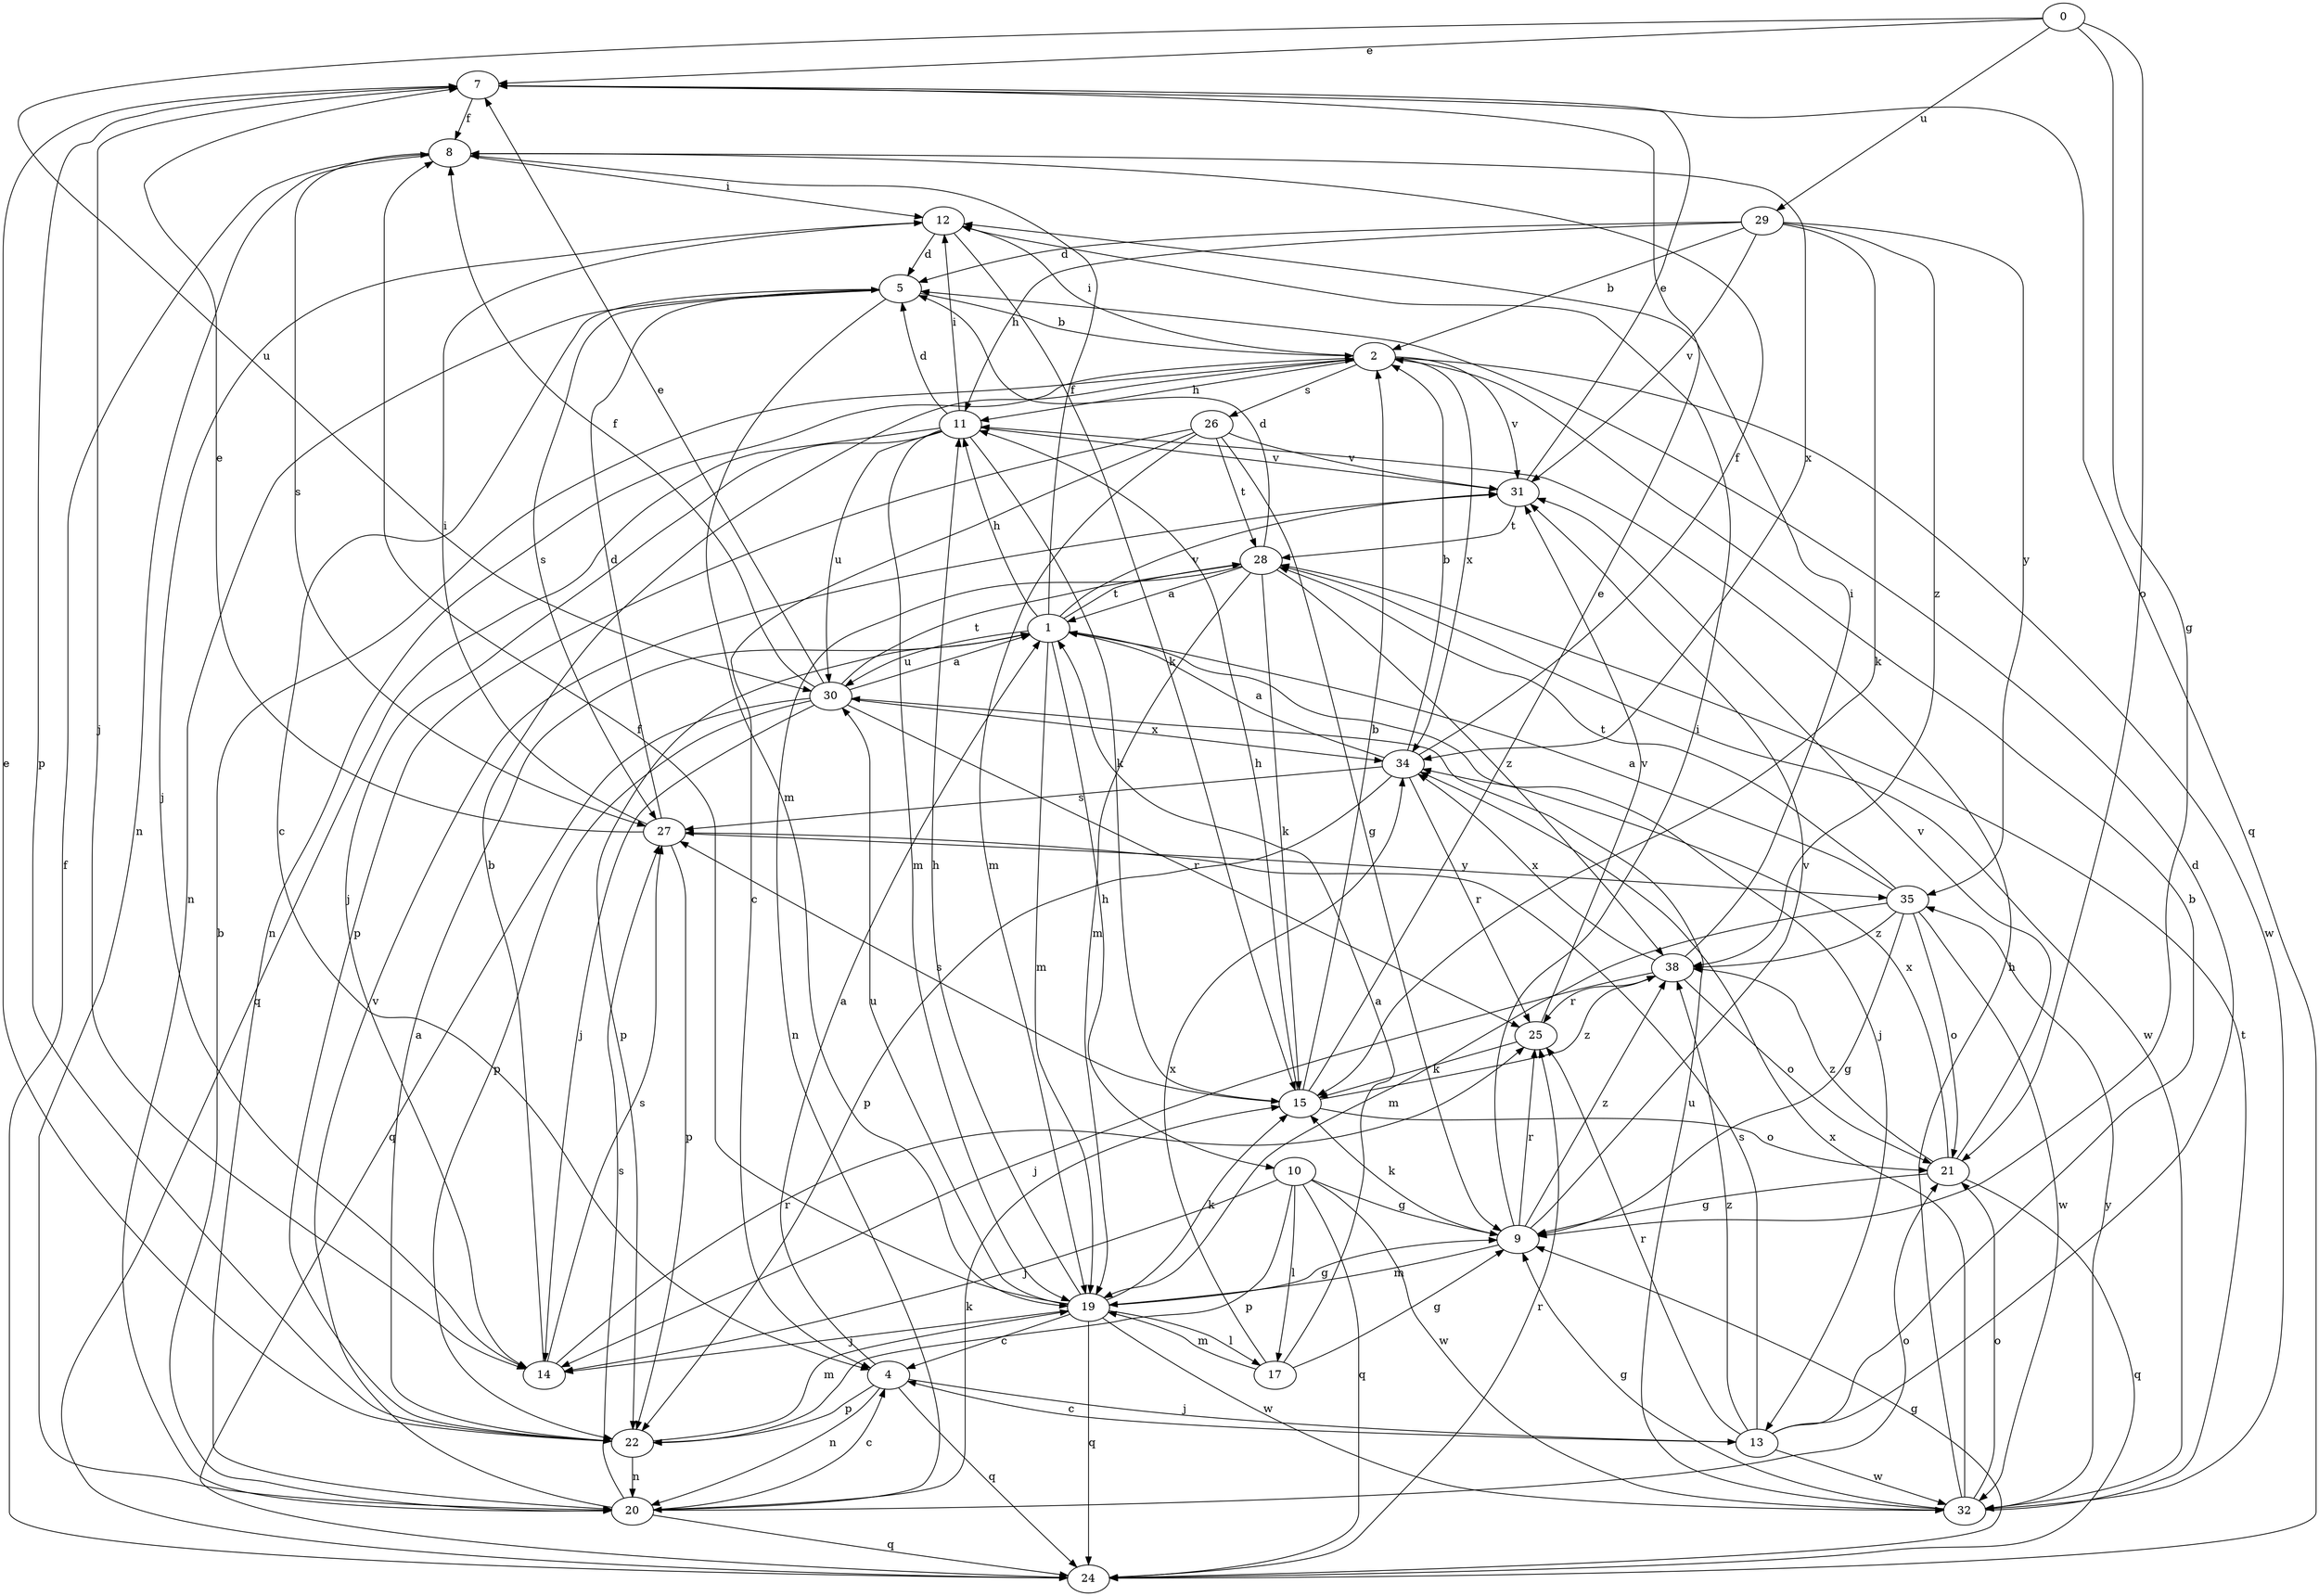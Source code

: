 strict digraph  {
0;
1;
2;
4;
5;
7;
8;
9;
10;
11;
12;
13;
14;
15;
17;
19;
20;
21;
22;
24;
25;
26;
27;
28;
29;
30;
31;
32;
34;
35;
38;
0 -> 7  [label=e];
0 -> 9  [label=g];
0 -> 21  [label=o];
0 -> 29  [label=u];
0 -> 30  [label=u];
1 -> 8  [label=f];
1 -> 10  [label=h];
1 -> 11  [label=h];
1 -> 13  [label=j];
1 -> 19  [label=m];
1 -> 22  [label=p];
1 -> 28  [label=t];
1 -> 30  [label=u];
1 -> 31  [label=v];
2 -> 11  [label=h];
2 -> 12  [label=i];
2 -> 20  [label=n];
2 -> 26  [label=s];
2 -> 31  [label=v];
2 -> 32  [label=w];
2 -> 34  [label=x];
4 -> 1  [label=a];
4 -> 13  [label=j];
4 -> 20  [label=n];
4 -> 22  [label=p];
4 -> 24  [label=q];
5 -> 2  [label=b];
5 -> 4  [label=c];
5 -> 19  [label=m];
5 -> 20  [label=n];
5 -> 27  [label=s];
7 -> 8  [label=f];
7 -> 14  [label=j];
7 -> 22  [label=p];
7 -> 24  [label=q];
8 -> 12  [label=i];
8 -> 20  [label=n];
8 -> 27  [label=s];
8 -> 34  [label=x];
9 -> 12  [label=i];
9 -> 15  [label=k];
9 -> 19  [label=m];
9 -> 25  [label=r];
9 -> 31  [label=v];
9 -> 38  [label=z];
10 -> 9  [label=g];
10 -> 14  [label=j];
10 -> 17  [label=l];
10 -> 22  [label=p];
10 -> 24  [label=q];
10 -> 32  [label=w];
11 -> 5  [label=d];
11 -> 12  [label=i];
11 -> 14  [label=j];
11 -> 15  [label=k];
11 -> 19  [label=m];
11 -> 24  [label=q];
11 -> 30  [label=u];
11 -> 31  [label=v];
12 -> 5  [label=d];
12 -> 14  [label=j];
12 -> 15  [label=k];
13 -> 2  [label=b];
13 -> 4  [label=c];
13 -> 5  [label=d];
13 -> 25  [label=r];
13 -> 27  [label=s];
13 -> 32  [label=w];
13 -> 38  [label=z];
14 -> 2  [label=b];
14 -> 25  [label=r];
14 -> 27  [label=s];
15 -> 2  [label=b];
15 -> 7  [label=e];
15 -> 11  [label=h];
15 -> 21  [label=o];
15 -> 27  [label=s];
15 -> 38  [label=z];
17 -> 1  [label=a];
17 -> 9  [label=g];
17 -> 19  [label=m];
17 -> 34  [label=x];
19 -> 4  [label=c];
19 -> 8  [label=f];
19 -> 9  [label=g];
19 -> 11  [label=h];
19 -> 14  [label=j];
19 -> 15  [label=k];
19 -> 17  [label=l];
19 -> 24  [label=q];
19 -> 30  [label=u];
19 -> 32  [label=w];
20 -> 2  [label=b];
20 -> 4  [label=c];
20 -> 15  [label=k];
20 -> 21  [label=o];
20 -> 24  [label=q];
20 -> 27  [label=s];
20 -> 31  [label=v];
21 -> 9  [label=g];
21 -> 24  [label=q];
21 -> 31  [label=v];
21 -> 34  [label=x];
21 -> 38  [label=z];
22 -> 1  [label=a];
22 -> 7  [label=e];
22 -> 19  [label=m];
22 -> 20  [label=n];
24 -> 8  [label=f];
24 -> 9  [label=g];
24 -> 25  [label=r];
25 -> 15  [label=k];
25 -> 31  [label=v];
26 -> 4  [label=c];
26 -> 9  [label=g];
26 -> 19  [label=m];
26 -> 22  [label=p];
26 -> 28  [label=t];
26 -> 31  [label=v];
27 -> 5  [label=d];
27 -> 7  [label=e];
27 -> 12  [label=i];
27 -> 22  [label=p];
27 -> 35  [label=y];
28 -> 1  [label=a];
28 -> 5  [label=d];
28 -> 15  [label=k];
28 -> 19  [label=m];
28 -> 20  [label=n];
28 -> 32  [label=w];
28 -> 38  [label=z];
29 -> 2  [label=b];
29 -> 5  [label=d];
29 -> 11  [label=h];
29 -> 15  [label=k];
29 -> 31  [label=v];
29 -> 35  [label=y];
29 -> 38  [label=z];
30 -> 1  [label=a];
30 -> 7  [label=e];
30 -> 8  [label=f];
30 -> 14  [label=j];
30 -> 22  [label=p];
30 -> 24  [label=q];
30 -> 25  [label=r];
30 -> 28  [label=t];
30 -> 34  [label=x];
31 -> 7  [label=e];
31 -> 28  [label=t];
32 -> 9  [label=g];
32 -> 11  [label=h];
32 -> 21  [label=o];
32 -> 28  [label=t];
32 -> 30  [label=u];
32 -> 34  [label=x];
32 -> 35  [label=y];
34 -> 1  [label=a];
34 -> 2  [label=b];
34 -> 8  [label=f];
34 -> 22  [label=p];
34 -> 25  [label=r];
34 -> 27  [label=s];
35 -> 1  [label=a];
35 -> 9  [label=g];
35 -> 19  [label=m];
35 -> 21  [label=o];
35 -> 28  [label=t];
35 -> 32  [label=w];
35 -> 38  [label=z];
38 -> 12  [label=i];
38 -> 14  [label=j];
38 -> 21  [label=o];
38 -> 25  [label=r];
38 -> 34  [label=x];
}
